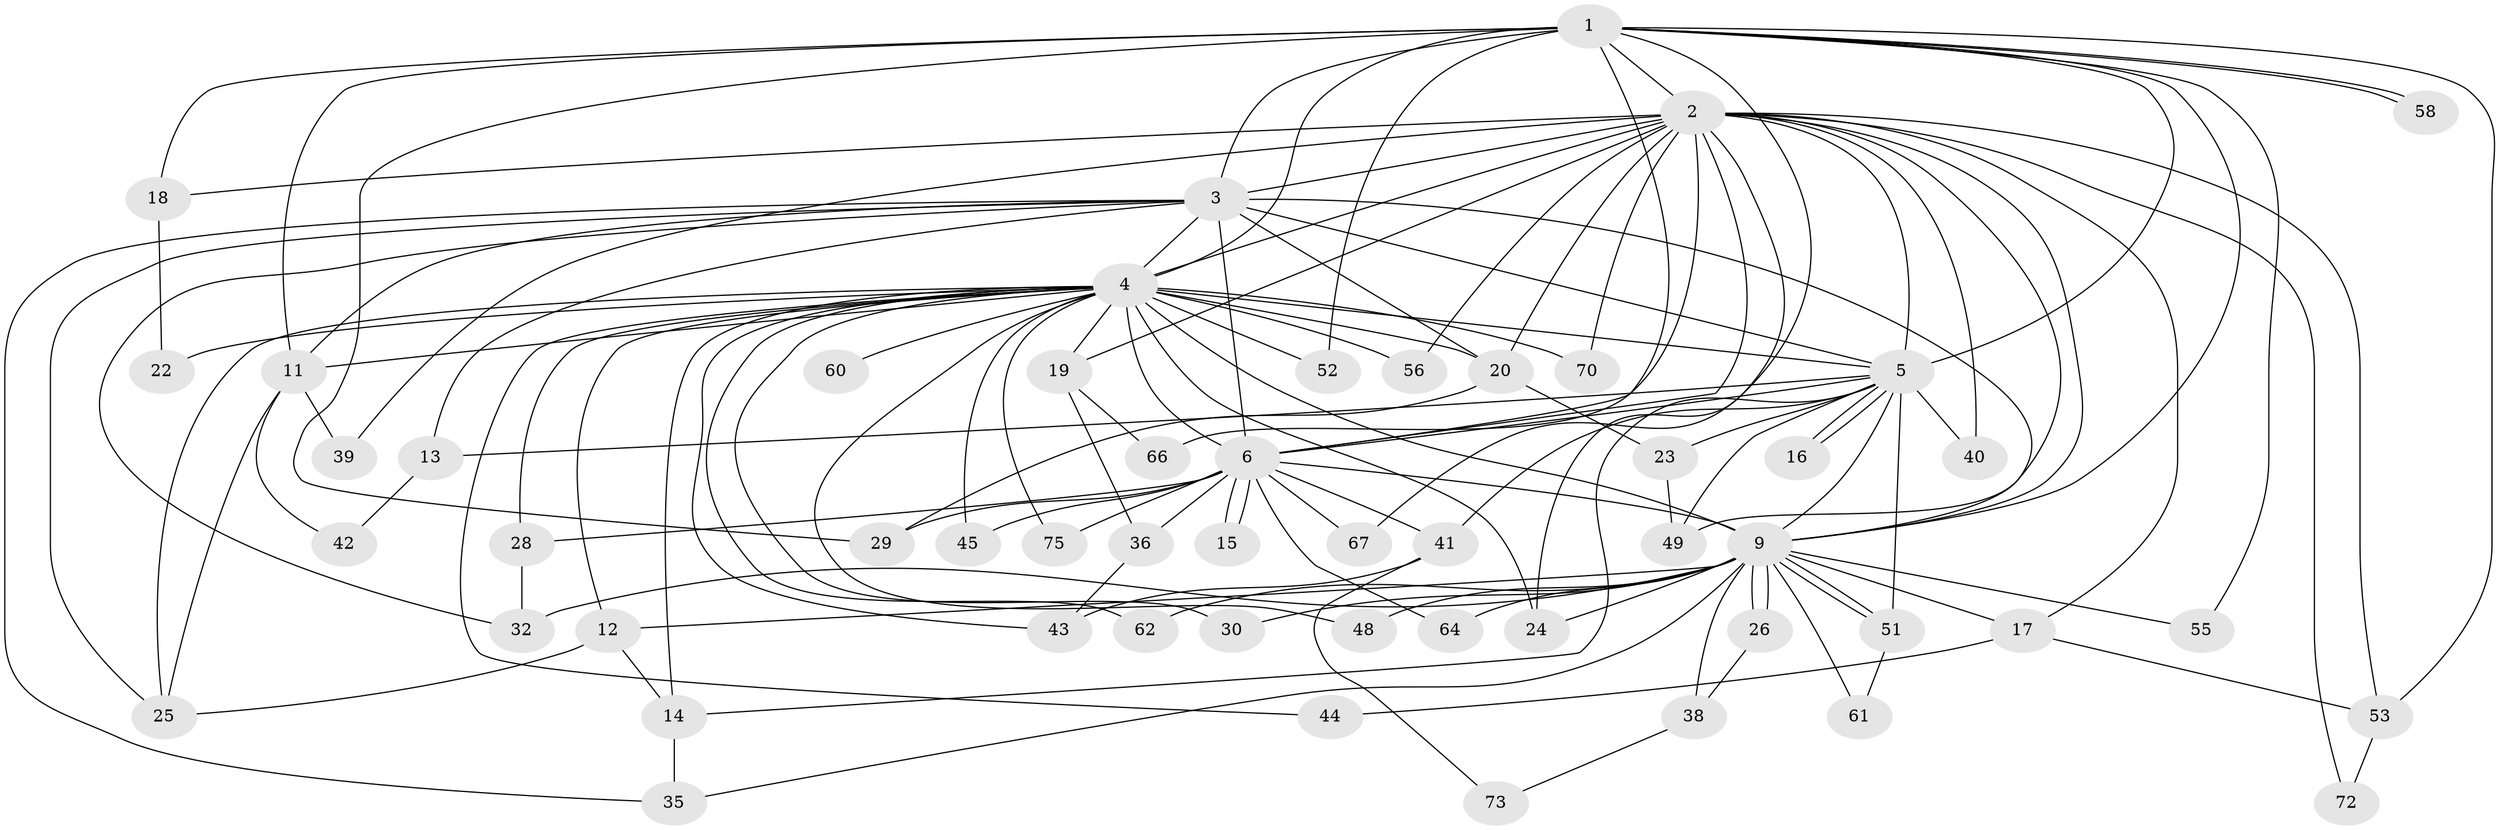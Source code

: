// Generated by graph-tools (version 1.1) at 2025/51/02/27/25 19:51:44]
// undirected, 54 vertices, 127 edges
graph export_dot {
graph [start="1"]
  node [color=gray90,style=filled];
  1 [super="+74"];
  2 [super="+10"];
  3 [super="+31"];
  4 [super="+7"];
  5 [super="+46"];
  6 [super="+8"];
  9 [super="+59"];
  11 [super="+37"];
  12 [super="+34"];
  13;
  14 [super="+50"];
  15;
  16;
  17;
  18 [super="+57"];
  19 [super="+21"];
  20 [super="+27"];
  22;
  23;
  24 [super="+54"];
  25;
  26;
  28 [super="+33"];
  29 [super="+65"];
  30;
  32 [super="+71"];
  35 [super="+47"];
  36;
  38;
  39;
  40;
  41;
  42;
  43 [super="+68"];
  44;
  45;
  48;
  49 [super="+76"];
  51 [super="+69"];
  52;
  53 [super="+63"];
  55;
  56;
  58;
  60;
  61;
  62;
  64;
  66;
  67;
  70;
  72;
  73;
  75;
  1 -- 2 [weight=2];
  1 -- 3;
  1 -- 4 [weight=3];
  1 -- 5 [weight=2];
  1 -- 6 [weight=2];
  1 -- 9;
  1 -- 11;
  1 -- 18;
  1 -- 52;
  1 -- 53;
  1 -- 55;
  1 -- 58;
  1 -- 58;
  1 -- 67;
  1 -- 29;
  2 -- 3 [weight=2];
  2 -- 4 [weight=4];
  2 -- 5 [weight=2];
  2 -- 6 [weight=4];
  2 -- 9 [weight=3];
  2 -- 17;
  2 -- 24;
  2 -- 39;
  2 -- 56;
  2 -- 70;
  2 -- 66;
  2 -- 40;
  2 -- 72;
  2 -- 49;
  2 -- 18;
  2 -- 20;
  2 -- 53;
  2 -- 19;
  3 -- 4 [weight=2];
  3 -- 5;
  3 -- 6 [weight=2];
  3 -- 9;
  3 -- 13;
  3 -- 20;
  3 -- 35;
  3 -- 25;
  3 -- 11;
  3 -- 32;
  4 -- 5 [weight=2];
  4 -- 6 [weight=4];
  4 -- 9 [weight=2];
  4 -- 11;
  4 -- 12;
  4 -- 14;
  4 -- 19 [weight=2];
  4 -- 25;
  4 -- 28 [weight=2];
  4 -- 30;
  4 -- 45;
  4 -- 60 [weight=2];
  4 -- 75;
  4 -- 70;
  4 -- 22;
  4 -- 24;
  4 -- 44;
  4 -- 48;
  4 -- 52;
  4 -- 56;
  4 -- 62;
  4 -- 20;
  4 -- 43;
  5 -- 6 [weight=2];
  5 -- 9;
  5 -- 13;
  5 -- 16;
  5 -- 16;
  5 -- 23;
  5 -- 40;
  5 -- 41;
  5 -- 51;
  5 -- 49;
  5 -- 14;
  6 -- 9 [weight=2];
  6 -- 15;
  6 -- 15;
  6 -- 29;
  6 -- 36;
  6 -- 41;
  6 -- 45;
  6 -- 64;
  6 -- 67;
  6 -- 75;
  6 -- 28;
  9 -- 12;
  9 -- 17;
  9 -- 26;
  9 -- 26;
  9 -- 30;
  9 -- 32;
  9 -- 38;
  9 -- 48;
  9 -- 51;
  9 -- 51;
  9 -- 55;
  9 -- 61;
  9 -- 62;
  9 -- 64;
  9 -- 35;
  9 -- 24;
  11 -- 25;
  11 -- 39;
  11 -- 42;
  12 -- 14;
  12 -- 25;
  13 -- 42;
  14 -- 35;
  17 -- 44;
  17 -- 53;
  18 -- 22;
  19 -- 36;
  19 -- 66;
  20 -- 23;
  20 -- 29;
  23 -- 49;
  26 -- 38;
  28 -- 32;
  36 -- 43;
  38 -- 73;
  41 -- 43;
  41 -- 73;
  51 -- 61;
  53 -- 72;
}

